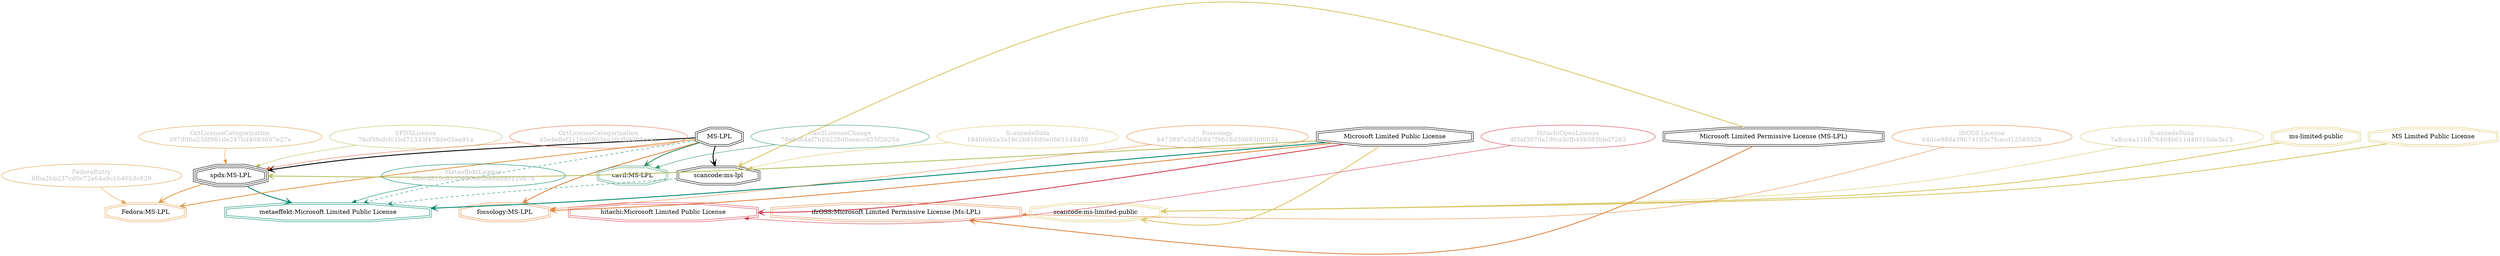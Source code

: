 strict digraph {
    node [shape=box];
    graph [splines=curved];
    2874 [label="SPDXLicense\n76cf39afcfc1bd71333f478de03aa91a"
         ,fontcolor=gray
         ,color="#b8bf62"
         ,fillcolor="beige;1"
         ,shape=ellipse];
    2875 [label="spdx:MS-LPL"
         ,shape=tripleoctagon];
    2876 [label="MS-LPL"
         ,shape=doubleoctagon];
    2877 [label="Microsoft Limited Public License"
         ,shape=doubleoctagon];
    8131 [label="FedoraEntry\n6fba2bb237cd0c72a64a9c1b46b3c829"
         ,fontcolor=gray
         ,color="#e09d4b"
         ,fillcolor="beige;1"
         ,shape=ellipse];
    8132 [label="Fedora:MS-LPL"
         ,color="#e09d4b"
         ,shape=doubleoctagon];
    19821 [label="ScancodeData\n7a8cc4a11b876404b611d49310de3e15"
          ,fontcolor=gray
          ,color="#dac767"
          ,fillcolor="beige;1"
          ,shape=ellipse];
    19822 [label="scancode:ms-limited-public"
          ,color="#dac767"
          ,shape=doubleoctagon];
    19823 [label="ms-limited-public"
          ,color="#dac767"
          ,shape=doubleoctagon];
    19824 [label="MS Limited Public License"
          ,color="#dac767"
          ,shape=doubleoctagon];
    19830 [label="ScancodeData\n184bfeb2a3a16c2b916d0e0661143450"
          ,fontcolor=gray
          ,color="#dac767"
          ,fillcolor="beige;1"
          ,shape=ellipse];
    19831 [label="scancode:ms-lpl"
          ,shape=doubleoctagon];
    19832 [label="Microsoft Limited Permissive License (MS-LPL)"
          ,shape=doubleoctagon];
    27086 [label="Fossology\n6473897e3d36847f9618d306936f0034"
          ,fontcolor=gray
          ,color="#e18745"
          ,fillcolor="beige;1"
          ,shape=ellipse];
    27087 [label="fossology:MS-LPL"
          ,color="#e18745"
          ,shape=doubleoctagon];
    35071 [label="OrtLicenseCategorization\n45e4e8ef311640803ea10cfb9398eca1"
          ,fontcolor=gray
          ,color="#e06f45"
          ,fillcolor="beige;1"
          ,shape=ellipse];
    36211 [label="OrtLicenseCategorization\n397d90a23df981de247bd4083697e27a"
          ,fontcolor=gray
          ,color="#e09d4b"
          ,fillcolor="beige;1"
          ,shape=ellipse];
    37211 [label="CavilLicenseChange\n78e8d64af7b29228d0aeecc655f28254"
          ,fontcolor=gray
          ,color="#379469"
          ,fillcolor="beige;1"
          ,shape=ellipse];
    37212 [label="cavil:MS-LPL"
          ,color="#379469"
          ,shape=doubleoctagon];
    45264 [label="MetaeffektLicense\n68ecd810c61d0600ee0b48add9119b78"
          ,fontcolor=gray
          ,color="#00876c"
          ,fillcolor="beige;1"
          ,shape=ellipse];
    45265 [label="metaeffekt:Microsoft Limited Public License"
          ,color="#00876c"
          ,shape=doubleoctagon];
    51808 [label="HitachiOpenLicense\n4f3af307da19fca3cfb49b583bbd7263"
          ,fontcolor=gray
          ,color="#d43d51"
          ,fillcolor="beige;1"
          ,shape=ellipse];
    51809 [label="hitachi:Microsoft Limited Public License"
          ,color="#d43d51"
          ,shape=doubleoctagon];
    55453 [label="ifrOSS License\n04dce98da39674193c7fcacd12585528"
          ,fontcolor=gray
          ,color="#e18745"
          ,fillcolor="beige;1"
          ,shape=ellipse];
    55454 [label="ifrOSS:Microsoft Limited Permissive License (Ms-LPL)"
          ,color="#e18745"
          ,shape=doubleoctagon];
    2874 -> 2875 [weight=0.5
                 ,color="#b8bf62"];
    2875 -> 8132 [style=bold
                 ,arrowhead=vee
                 ,weight=0.7
                 ,color="#e09d4b"];
    2875 -> 45265 [style=bold
                  ,arrowhead=vee
                  ,weight=0.7
                  ,color="#00876c"];
    2876 -> 2875 [style=bold
                 ,arrowhead=vee
                 ,weight=0.7];
    2876 -> 8132 [style=bold
                 ,arrowhead=vee
                 ,weight=0.7
                 ,color="#e09d4b"];
    2876 -> 19831 [style=bold
                  ,arrowhead=vee
                  ,weight=0.7];
    2876 -> 27087 [style=bold
                  ,arrowhead=vee
                  ,weight=0.7
                  ,color="#e18745"];
    2876 -> 37212 [style=bold
                  ,arrowhead=vee
                  ,weight=0.7
                  ,color="#379469"];
    2876 -> 37212 [style=bold
                  ,arrowhead=vee
                  ,weight=0.7
                  ,color="#379469"];
    2876 -> 45265 [style=dashed
                  ,arrowhead=vee
                  ,weight=0.5
                  ,color="#00876c"];
    2877 -> 2875 [style=bold
                 ,arrowhead=vee
                 ,weight=0.7
                 ,color="#b8bf62"];
    2877 -> 19822 [style=bold
                  ,arrowhead=vee
                  ,weight=0.7
                  ,color="#dac767"];
    2877 -> 27087 [style=bold
                  ,arrowhead=vee
                  ,weight=0.7
                  ,color="#e18745"];
    2877 -> 45265 [style=bold
                  ,arrowhead=vee
                  ,weight=0.7
                  ,color="#00876c"];
    2877 -> 51809 [style=bold
                  ,arrowhead=vee
                  ,weight=0.7
                  ,color="#d43d51"];
    8131 -> 8132 [weight=0.5
                 ,color="#e09d4b"];
    19821 -> 19822 [weight=0.5
                   ,color="#dac767"];
    19823 -> 19822 [style=bold
                   ,arrowhead=vee
                   ,weight=0.7
                   ,color="#dac767"];
    19824 -> 19822 [style=bold
                   ,arrowhead=vee
                   ,weight=0.7
                   ,color="#dac767"];
    19830 -> 19831 [weight=0.5
                   ,color="#dac767"];
    19831 -> 45265 [style=dashed
                   ,arrowhead=vee
                   ,weight=0.5
                   ,color="#00876c"];
    19832 -> 19831 [style=bold
                   ,arrowhead=vee
                   ,weight=0.7
                   ,color="#dac767"];
    19832 -> 55454 [style=bold
                   ,arrowhead=vee
                   ,weight=0.7
                   ,color="#e18745"];
    19832 -> 55454 [style=bold
                   ,arrowhead=vee
                   ,weight=0.7
                   ,color="#e18745"];
    27086 -> 27087 [weight=0.5
                   ,color="#e18745"];
    35071 -> 2875 [weight=0.5
                  ,color="#e06f45"];
    36211 -> 2875 [weight=0.5
                  ,color="#e09d4b"];
    37211 -> 37212 [weight=0.5
                   ,color="#379469"];
    45264 -> 45265 [weight=0.5
                   ,color="#00876c"];
    51808 -> 51809 [weight=0.5
                   ,color="#d43d51"];
    55453 -> 55454 [weight=0.5
                   ,color="#e18745"];
}
